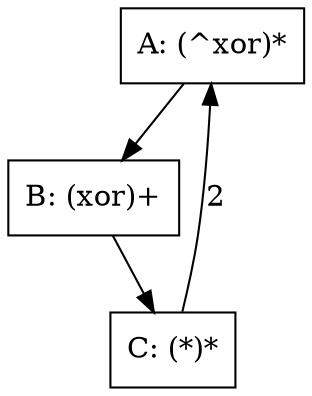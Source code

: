 digraph xor_bb_loop{
A [label="A: (^xor)*", shape="box", cond=true, repeat="*", lazyrepeat=true, maxchildren=1, getid="A"]
B [label="B: (xor)+", shape="box", cond="opcode is xor", repeat="+",maxchildren=1, getid="B"]
C [label="C: (*)*", shape="box", cond="true", repeat="*", getid="C"]

A -> B
B -> C
C -> A [label=2, childnumber=2]
}
